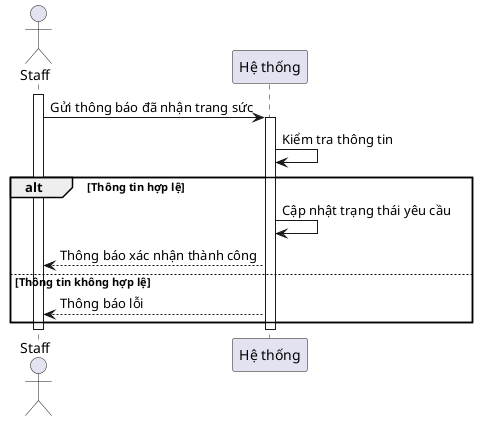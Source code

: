 @startuml   
actor Staff
participant "Hệ thống" as System

activate Staff
Staff -> System: Gửi thông báo đã nhận trang sức
activate System
System -> System: Kiểm tra thông tin
alt Thông tin hợp lệ
    System -> System: Cập nhật trạng thái yêu cầu
    System --> Staff: Thông báo xác nhận thành công
else Thông tin không hợp lệ
    System --> Staff: Thông báo lỗi
end
deactivate System
deactivate Staff
@enduml